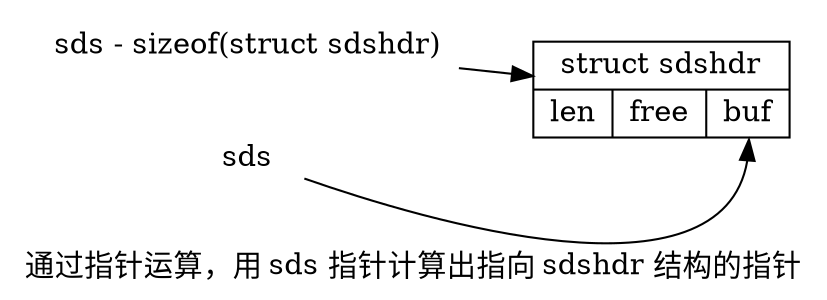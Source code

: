 digraph sdshdr {
    rankdir = LR;
    label = "通过指针运算，用 sds 指针计算出指向 sdshdr 结构的指针"
    start_of_sdshdr [label="sds - sizeof(struct sdshdr)", shape=plaintext];
    start_of_buf [label="sds", shape=plaintext];

    node[shape=record];
    sdshdr [label="struct sdshdr|{<len>len|<free>free|<start_of_buf>buf}"];

    start_of_sdshdr -> sdshdr;
    start_of_buf -> sdshdr:start_of_buf;
}
